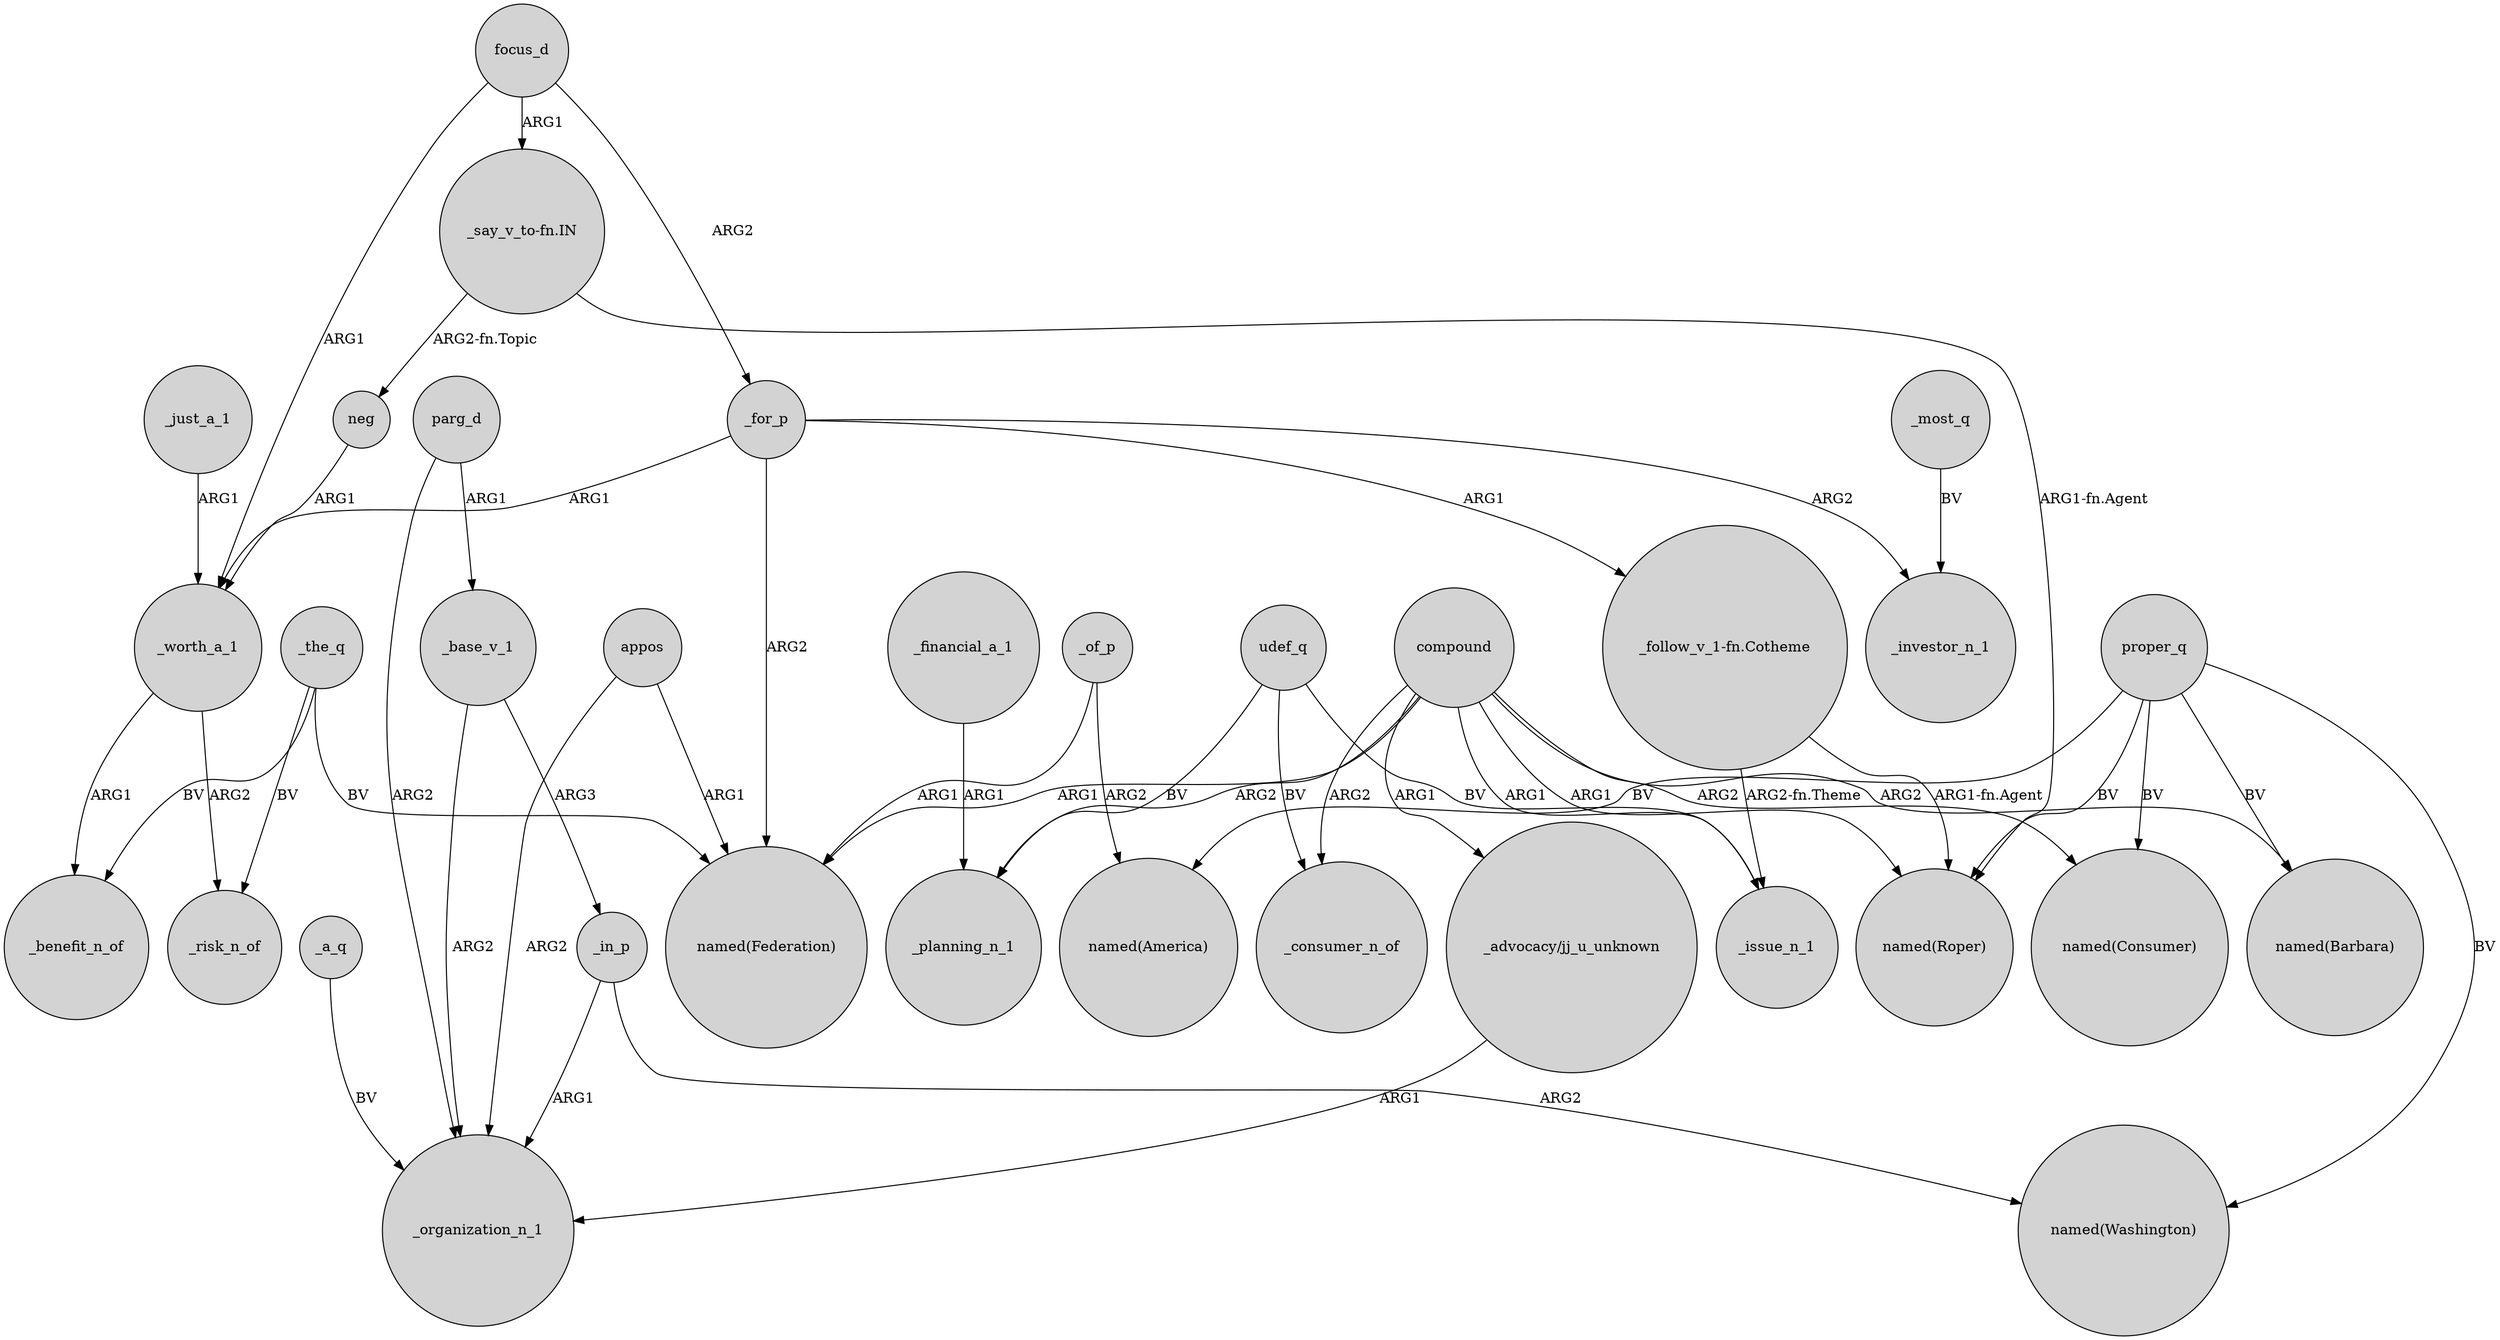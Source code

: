 digraph {
	node [shape=circle style=filled]
	_the_q -> _benefit_n_of [label=BV]
	appos -> _organization_n_1 [label=ARG2]
	_for_p -> "named(Federation)" [label=ARG2]
	appos -> "named(Federation)" [label=ARG1]
	_worth_a_1 -> _risk_n_of [label=ARG2]
	_the_q -> "named(Federation)" [label=BV]
	_most_q -> _investor_n_1 [label=BV]
	udef_q -> _planning_n_1 [label=BV]
	neg -> _worth_a_1 [label=ARG1]
	_for_p -> _investor_n_1 [label=ARG2]
	_worth_a_1 -> _benefit_n_of [label=ARG1]
	_financial_a_1 -> _planning_n_1 [label=ARG1]
	_for_p -> _worth_a_1 [label=ARG1]
	_of_p -> "named(America)" [label=ARG2]
	proper_q -> "named(Barbara)" [label=BV]
	focus_d -> _for_p [label=ARG2]
	focus_d -> _worth_a_1 [label=ARG1]
	"_say_v_to-fn.IN" -> "named(Roper)" [label="ARG1-fn.Agent"]
	"_follow_v_1-fn.Cotheme" -> "named(Roper)" [label="ARG1-fn.Agent"]
	proper_q -> "named(Washington)" [label=BV]
	_for_p -> "_follow_v_1-fn.Cotheme" [label=ARG1]
	_of_p -> "named(Federation)" [label=ARG1]
	compound -> "_advocacy/jj_u_unknown" [label=ARG1]
	_in_p -> _organization_n_1 [label=ARG1]
	proper_q -> "named(Roper)" [label=BV]
	_just_a_1 -> _worth_a_1 [label=ARG1]
	"_advocacy/jj_u_unknown" -> _organization_n_1 [label=ARG1]
	_base_v_1 -> _in_p [label=ARG3]
	udef_q -> _consumer_n_of [label=BV]
	udef_q -> _issue_n_1 [label=BV]
	proper_q -> "named(Consumer)" [label=BV]
	compound -> "named(Consumer)" [label=ARG2]
	parg_d -> _organization_n_1 [label=ARG2]
	compound -> _issue_n_1 [label=ARG1]
	compound -> "named(Roper)" [label=ARG1]
	"_follow_v_1-fn.Cotheme" -> _issue_n_1 [label="ARG2-fn.Theme"]
	compound -> _planning_n_1 [label=ARG2]
	_a_q -> _organization_n_1 [label=BV]
	compound -> _consumer_n_of [label=ARG2]
	"_say_v_to-fn.IN" -> neg [label="ARG2-fn.Topic"]
	parg_d -> _base_v_1 [label=ARG1]
	compound -> "named(Barbara)" [label=ARG2]
	_base_v_1 -> _organization_n_1 [label=ARG2]
	compound -> "named(Federation)" [label=ARG1]
	_in_p -> "named(Washington)" [label=ARG2]
	proper_q -> "named(America)" [label=BV]
	_the_q -> _risk_n_of [label=BV]
	focus_d -> "_say_v_to-fn.IN" [label=ARG1]
}
